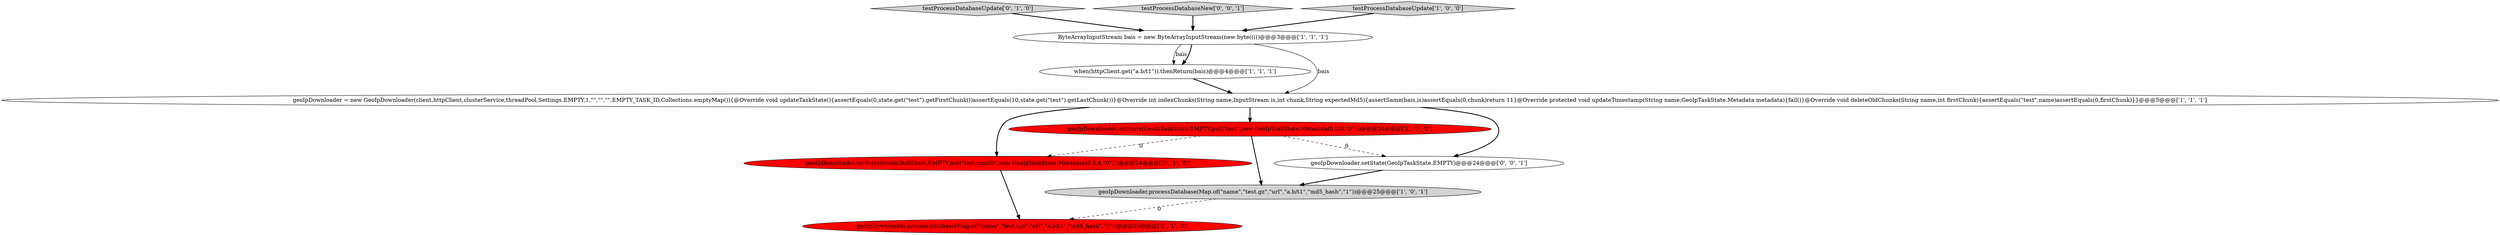 digraph {
8 [style = filled, label = "geoIpDownloader.setState(GeoIpTaskState.EMPTY.put(\"test.mmdb\",new GeoIpTaskState.Metadata(0,5,8,\"0\")))@@@24@@@['0', '1', '0']", fillcolor = red, shape = ellipse image = "AAA1AAABBB2BBB"];
7 [style = filled, label = "geoIpDownloader.processDatabase(Map.of(\"name\",\"test.tgz\",\"url\",\"a.b/t1\",\"md5_hash\",\"1\"))@@@25@@@['0', '1', '0']", fillcolor = red, shape = ellipse image = "AAA1AAABBB2BBB"];
2 [style = filled, label = "geoIpDownloader.setState(GeoIpTaskState.EMPTY.put(\"test\",new GeoIpTaskState.Metadata(0,5,8,\"0\")))@@@24@@@['1', '0', '0']", fillcolor = red, shape = ellipse image = "AAA1AAABBB1BBB"];
0 [style = filled, label = "geoIpDownloader.processDatabase(Map.of(\"name\",\"test.gz\",\"url\",\"a.b/t1\",\"md5_hash\",\"1\"))@@@25@@@['1', '0', '1']", fillcolor = lightgray, shape = ellipse image = "AAA0AAABBB1BBB"];
1 [style = filled, label = "when(httpClient.get(\"a.b/t1\")).thenReturn(bais)@@@4@@@['1', '1', '1']", fillcolor = white, shape = ellipse image = "AAA0AAABBB1BBB"];
4 [style = filled, label = "ByteArrayInputStream bais = new ByteArrayInputStream(new byte(((()@@@3@@@['1', '1', '1']", fillcolor = white, shape = ellipse image = "AAA0AAABBB1BBB"];
3 [style = filled, label = "geoIpDownloader = new GeoIpDownloader(client,httpClient,clusterService,threadPool,Settings.EMPTY,1,\"\",\"\",\"\",EMPTY_TASK_ID,Collections.emptyMap()){@Override void updateTaskState(){assertEquals(0,state.get(\"test\").getFirstChunk())assertEquals(10,state.get(\"test\").getLastChunk())}@Override int indexChunks(String name,InputStream is,int chunk,String expectedMd5){assertSame(bais,is)assertEquals(0,chunk)return 11}@Override protected void updateTimestamp(String name,GeoIpTaskState.Metadata metadata){fail()}@Override void deleteOldChunks(String name,int firstChunk){assertEquals(\"test\",name)assertEquals(0,firstChunk)}}@@@5@@@['1', '1', '1']", fillcolor = white, shape = ellipse image = "AAA0AAABBB1BBB"];
6 [style = filled, label = "testProcessDatabaseUpdate['0', '1', '0']", fillcolor = lightgray, shape = diamond image = "AAA0AAABBB2BBB"];
9 [style = filled, label = "geoIpDownloader.setState(GeoIpTaskState.EMPTY)@@@24@@@['0', '0', '1']", fillcolor = white, shape = ellipse image = "AAA0AAABBB3BBB"];
10 [style = filled, label = "testProcessDatabaseNew['0', '0', '1']", fillcolor = lightgray, shape = diamond image = "AAA0AAABBB3BBB"];
5 [style = filled, label = "testProcessDatabaseUpdate['1', '0', '0']", fillcolor = lightgray, shape = diamond image = "AAA0AAABBB1BBB"];
1->3 [style = bold, label=""];
3->9 [style = bold, label=""];
4->3 [style = solid, label="bais"];
4->1 [style = solid, label="bais"];
6->4 [style = bold, label=""];
4->1 [style = bold, label=""];
2->0 [style = bold, label=""];
9->0 [style = bold, label=""];
3->2 [style = bold, label=""];
0->7 [style = dashed, label="0"];
2->9 [style = dashed, label="0"];
2->8 [style = dashed, label="0"];
3->8 [style = bold, label=""];
5->4 [style = bold, label=""];
8->7 [style = bold, label=""];
10->4 [style = bold, label=""];
}
